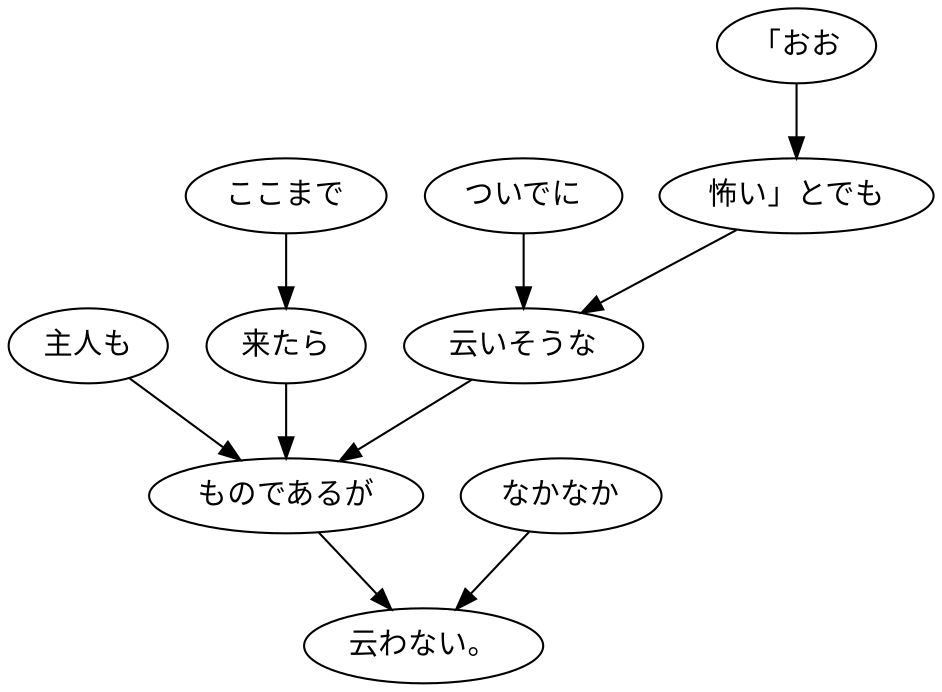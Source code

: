 digraph graph5663 {
	node0 [label="主人も"];
	node1 [label="ここまで"];
	node2 [label="来たら"];
	node3 [label="ついでに"];
	node4 [label="「おお"];
	node5 [label="怖い」とでも"];
	node6 [label="云いそうな"];
	node7 [label="ものであるが"];
	node8 [label="なかなか"];
	node9 [label="云わない。"];
	node0 -> node7;
	node1 -> node2;
	node2 -> node7;
	node3 -> node6;
	node4 -> node5;
	node5 -> node6;
	node6 -> node7;
	node7 -> node9;
	node8 -> node9;
}

